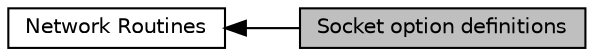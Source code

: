 digraph "Socket option definitions"
{
  edge [fontname="Helvetica",fontsize="10",labelfontname="Helvetica",labelfontsize="10"];
  node [fontname="Helvetica",fontsize="10",shape=box];
  rankdir=LR;
  Node1 [label="Socket option definitions",height=0.2,width=0.4,color="black", fillcolor="grey75", style="filled", fontcolor="black",tooltip=" "];
  Node2 [label="Network Routines",height=0.2,width=0.4,color="black", fillcolor="white", style="filled",URL="$group__apr__network__io.html",tooltip=" "];
  Node2->Node1 [shape=plaintext, dir="back", style="solid"];
}
